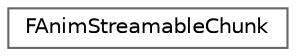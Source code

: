 digraph "Graphical Class Hierarchy"
{
 // INTERACTIVE_SVG=YES
 // LATEX_PDF_SIZE
  bgcolor="transparent";
  edge [fontname=Helvetica,fontsize=10,labelfontname=Helvetica,labelfontsize=10];
  node [fontname=Helvetica,fontsize=10,shape=box,height=0.2,width=0.4];
  rankdir="LR";
  Node0 [id="Node000000",label="FAnimStreamableChunk",height=0.2,width=0.4,color="grey40", fillcolor="white", style="filled",URL="$d9/d65/classFAnimStreamableChunk.html",tooltip=" "];
}
